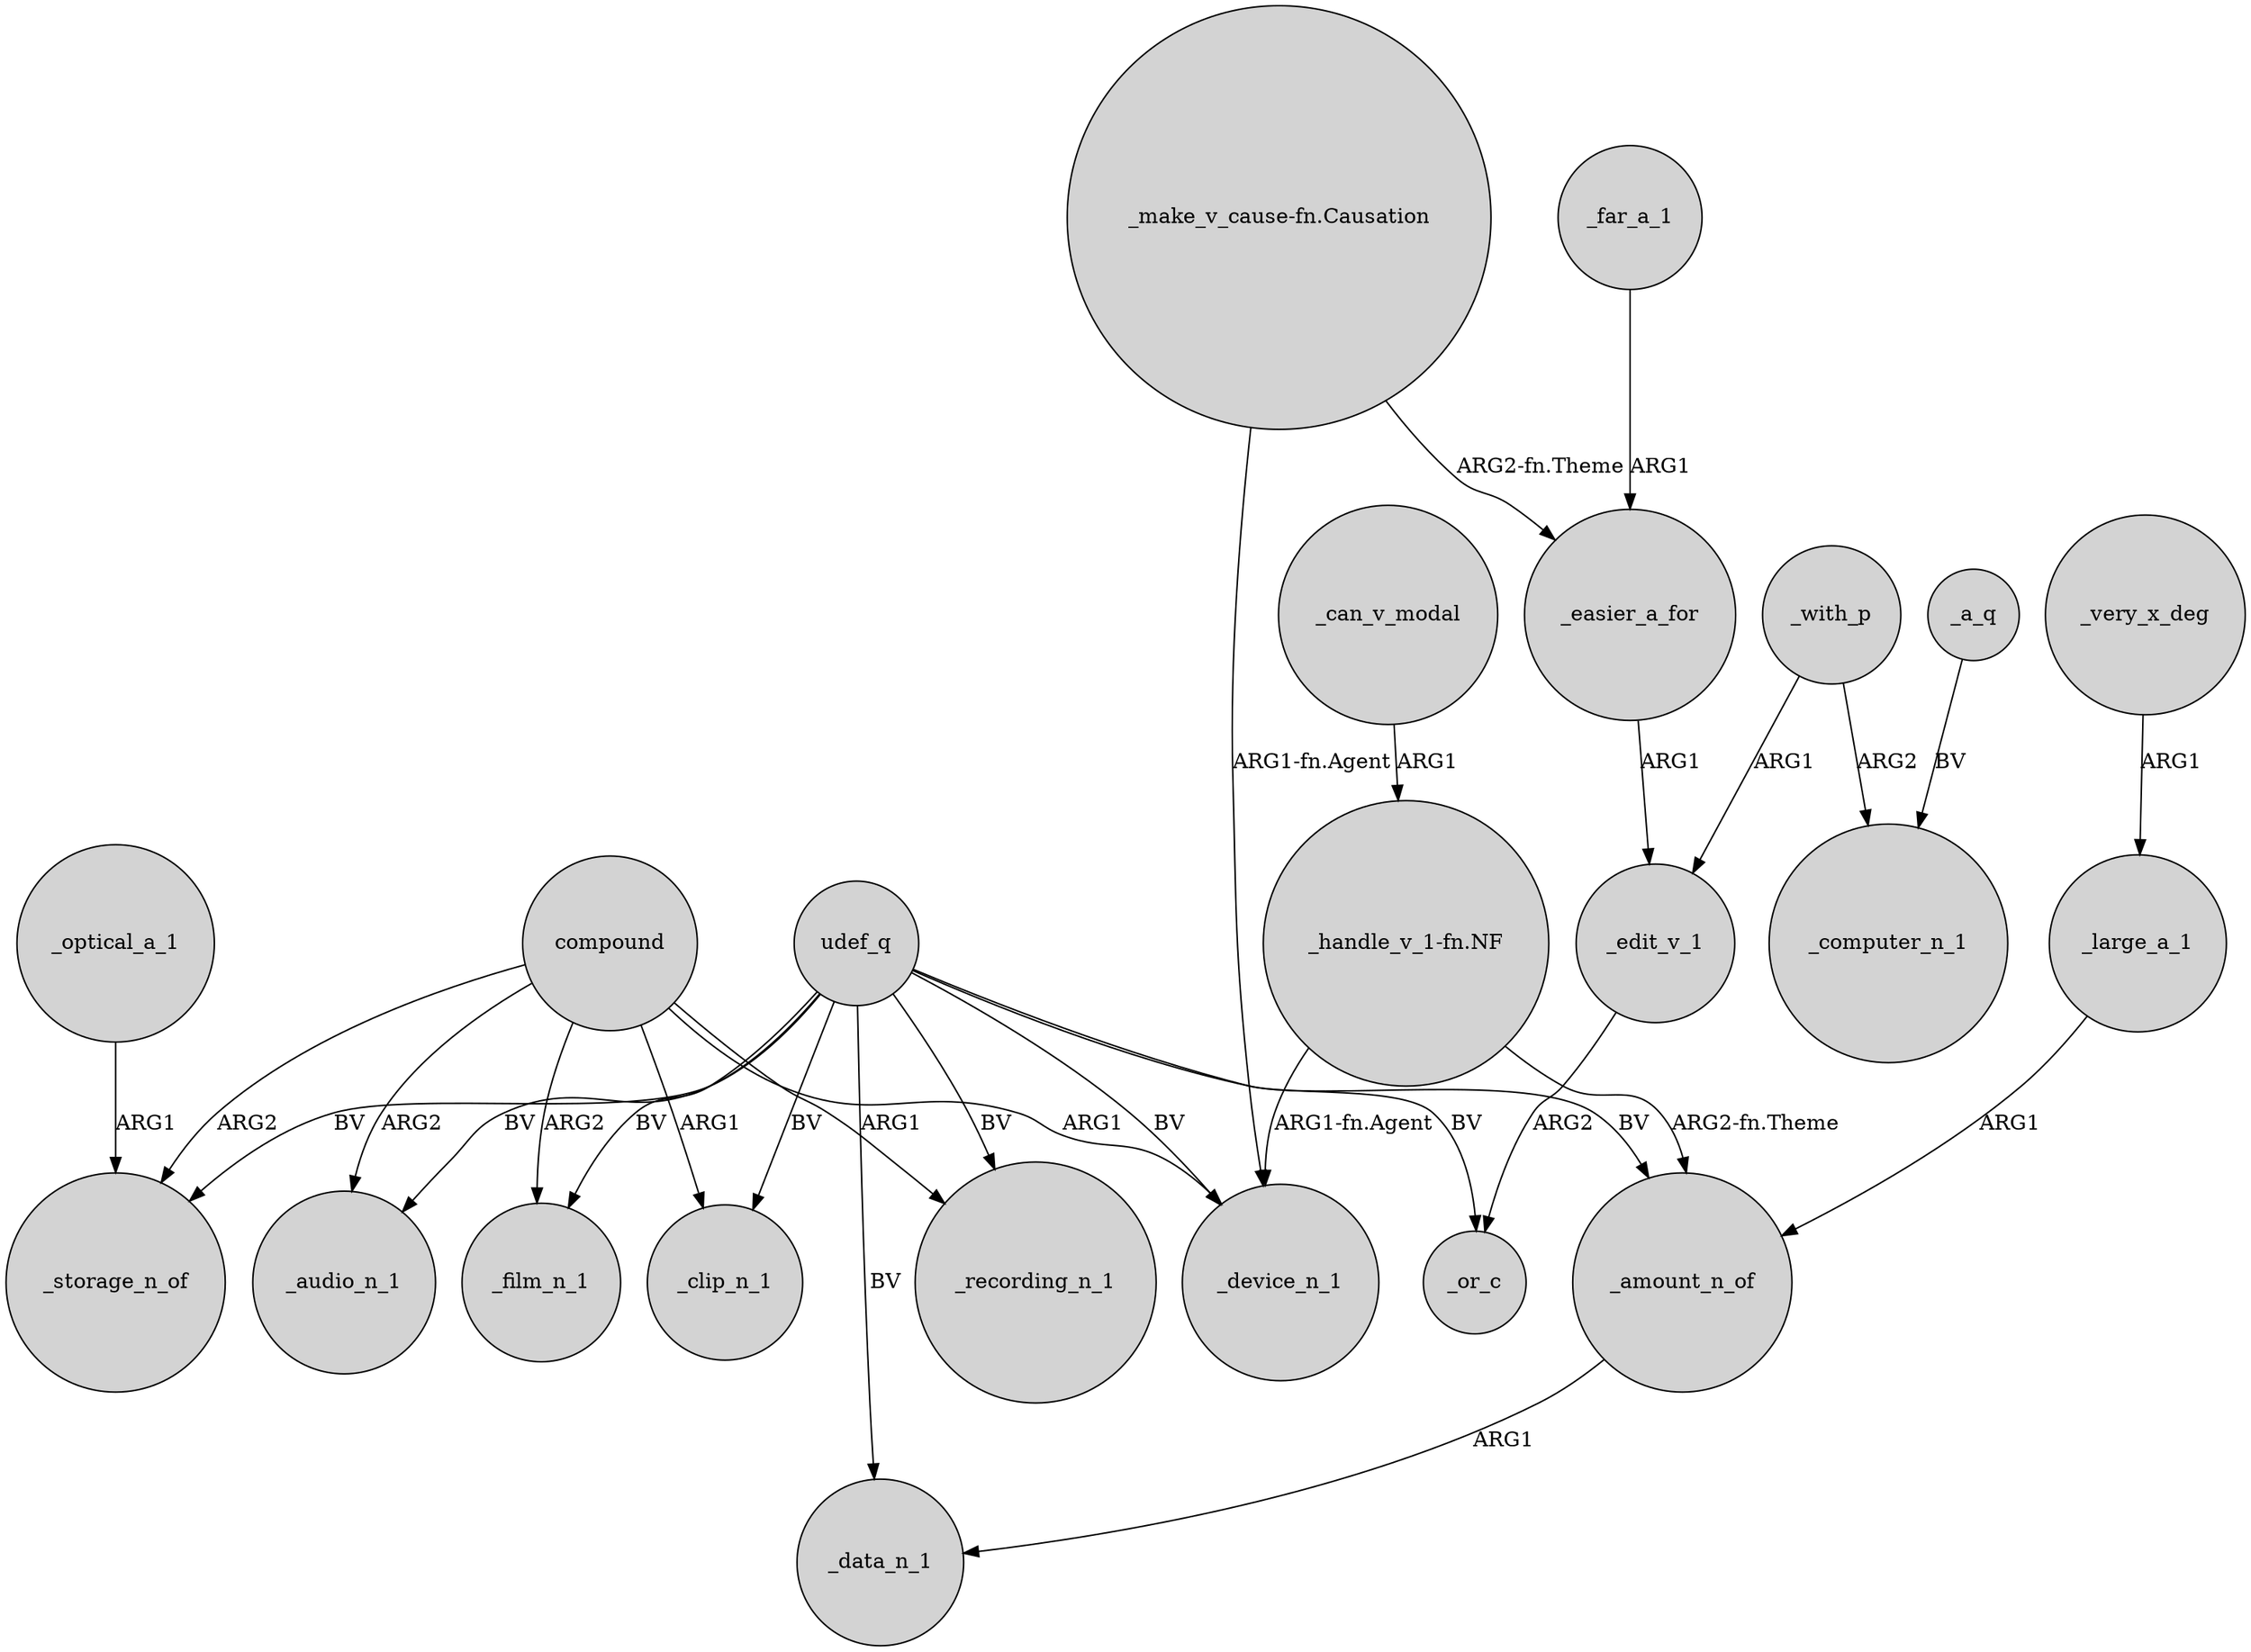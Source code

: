 digraph {
	node [shape=circle style=filled]
	udef_q -> _recording_n_1 [label=BV]
	_a_q -> _computer_n_1 [label=BV]
	_amount_n_of -> _data_n_1 [label=ARG1]
	"_handle_v_1-fn.NF" -> _amount_n_of [label="ARG2-fn.Theme"]
	udef_q -> _amount_n_of [label=BV]
	udef_q -> _storage_n_of [label=BV]
	_easier_a_for -> _edit_v_1 [label=ARG1]
	udef_q -> _audio_n_1 [label=BV]
	_far_a_1 -> _easier_a_for [label=ARG1]
	compound -> _storage_n_of [label=ARG2]
	udef_q -> _clip_n_1 [label=BV]
	_optical_a_1 -> _storage_n_of [label=ARG1]
	compound -> _recording_n_1 [label=ARG1]
	udef_q -> _or_c [label=BV]
	_can_v_modal -> "_handle_v_1-fn.NF" [label=ARG1]
	udef_q -> _data_n_1 [label=BV]
	_with_p -> _edit_v_1 [label=ARG1]
	udef_q -> _film_n_1 [label=BV]
	"_make_v_cause-fn.Causation" -> _easier_a_for [label="ARG2-fn.Theme"]
	"_make_v_cause-fn.Causation" -> _device_n_1 [label="ARG1-fn.Agent"]
	_large_a_1 -> _amount_n_of [label=ARG1]
	compound -> _film_n_1 [label=ARG2]
	_edit_v_1 -> _or_c [label=ARG2]
	compound -> _device_n_1 [label=ARG1]
	compound -> _clip_n_1 [label=ARG1]
	udef_q -> _device_n_1 [label=BV]
	compound -> _audio_n_1 [label=ARG2]
	_very_x_deg -> _large_a_1 [label=ARG1]
	_with_p -> _computer_n_1 [label=ARG2]
	"_handle_v_1-fn.NF" -> _device_n_1 [label="ARG1-fn.Agent"]
}
